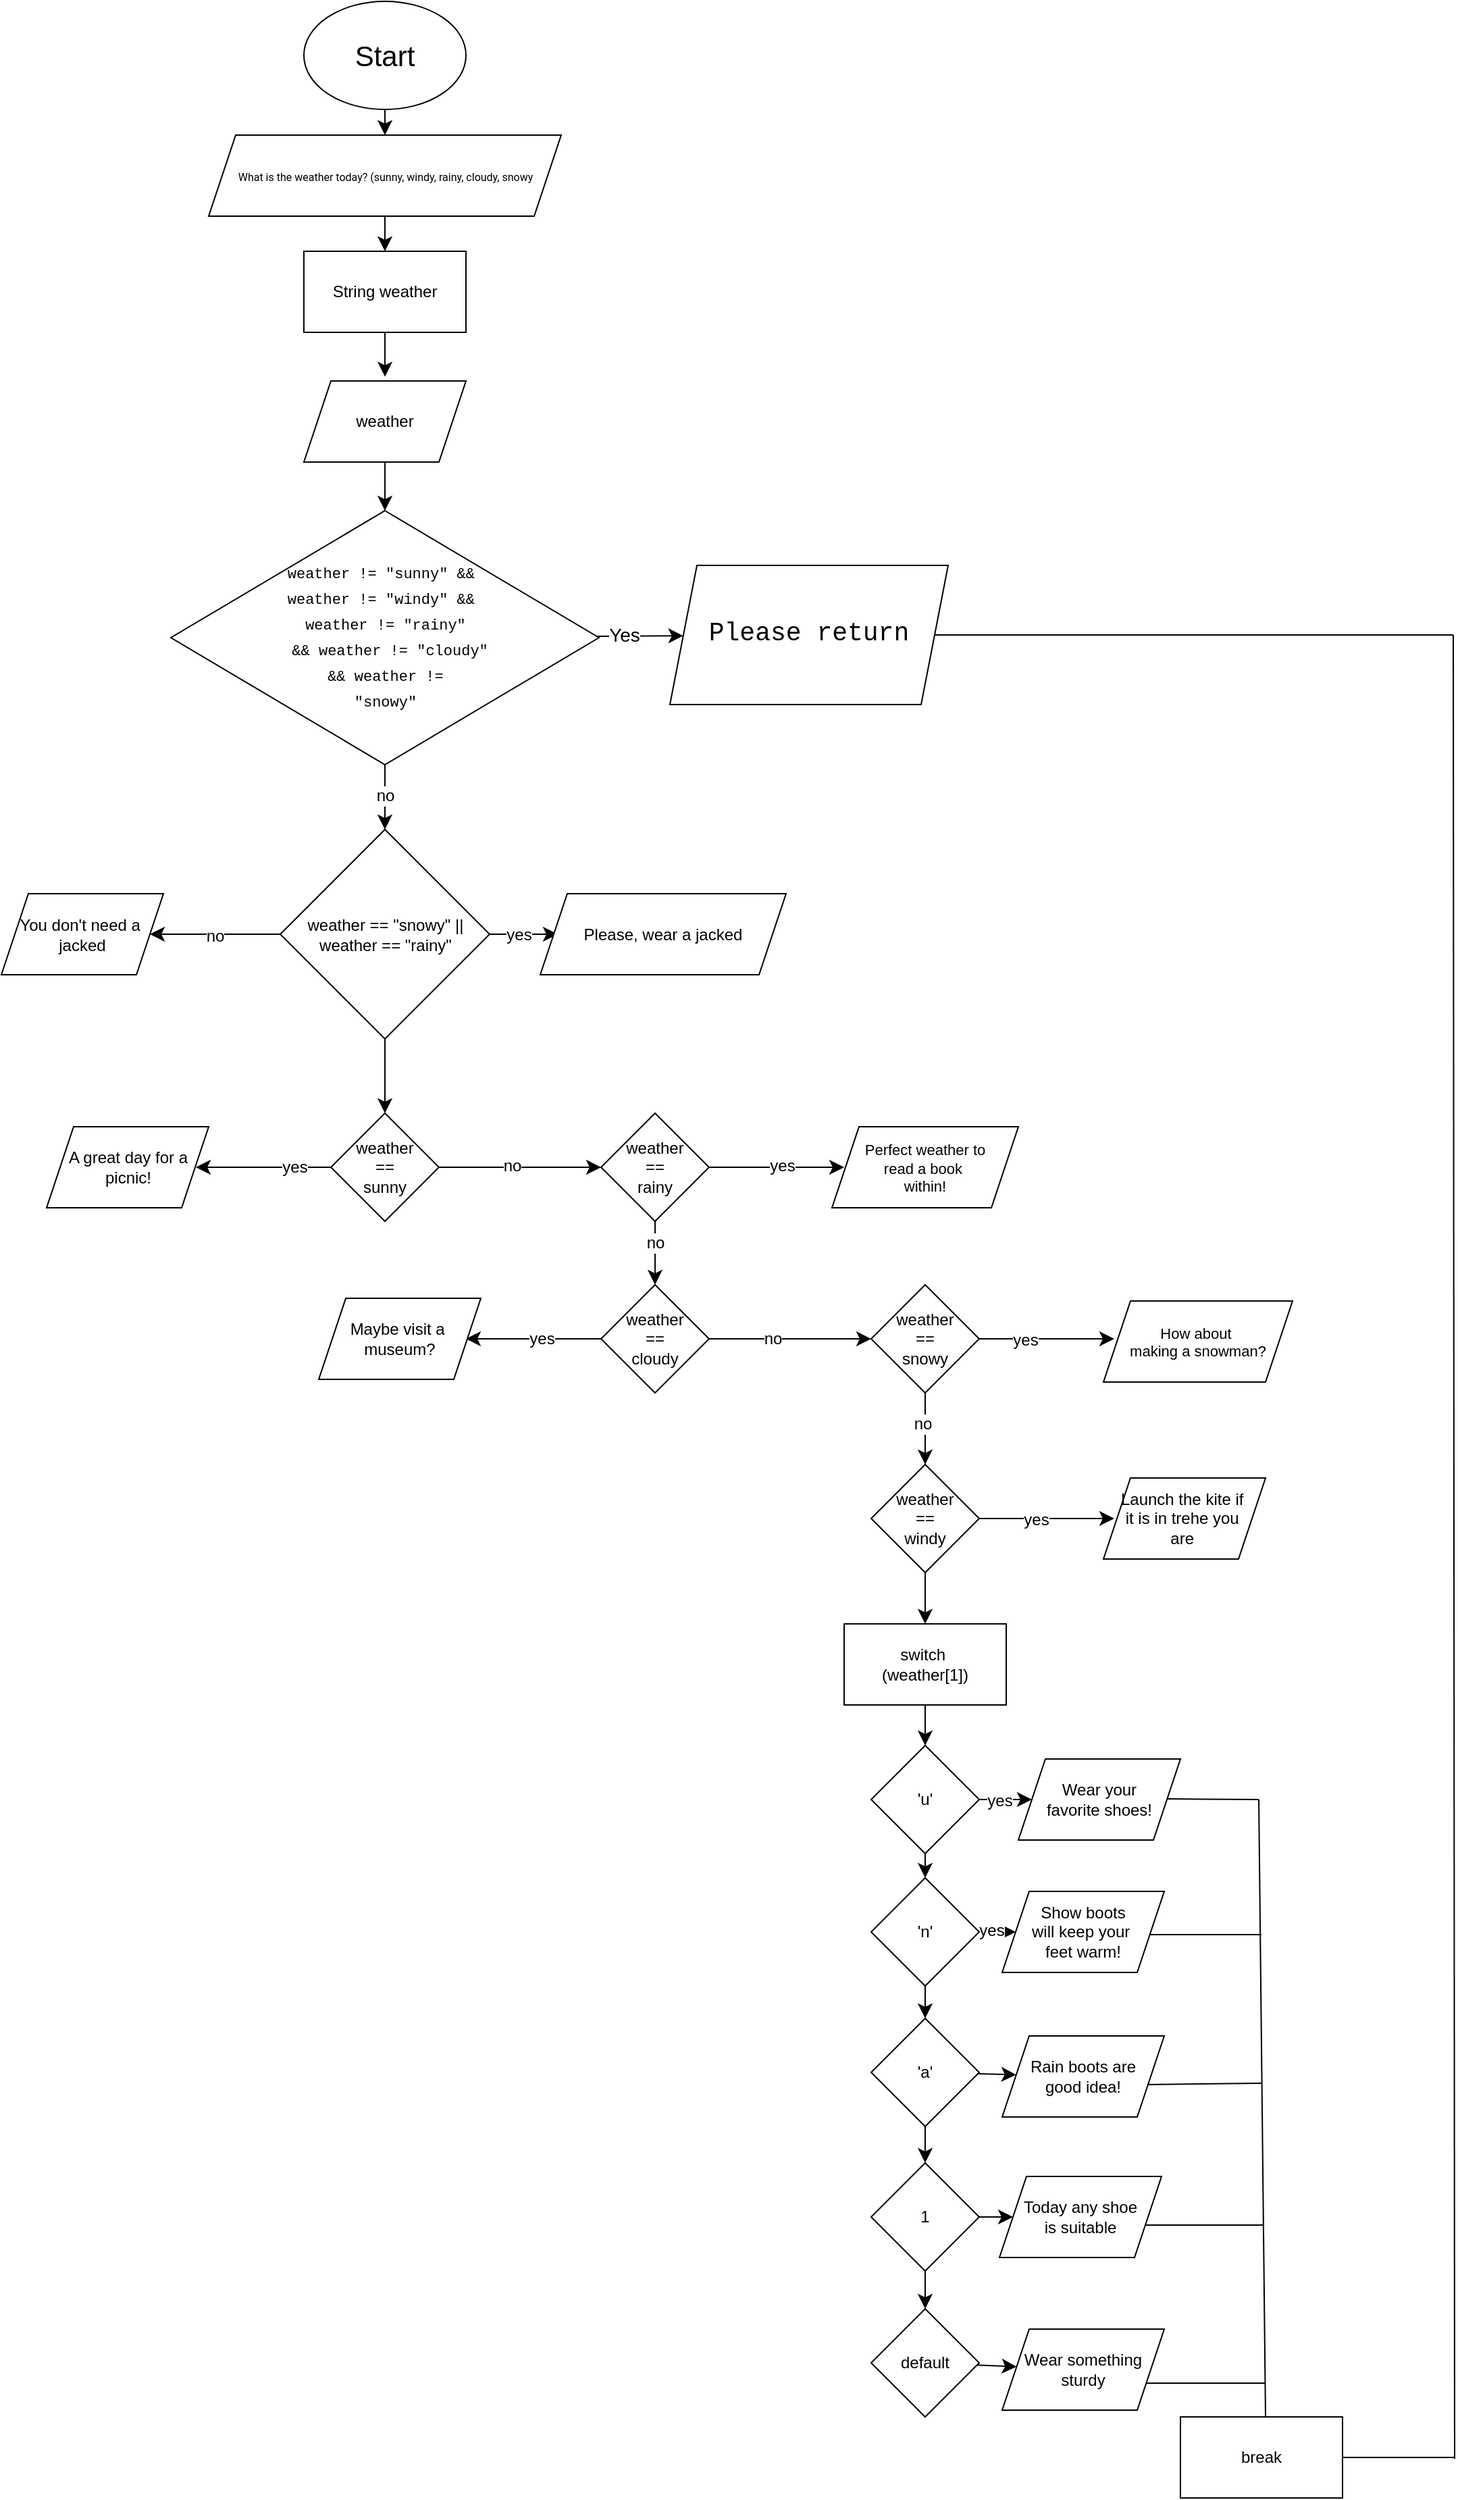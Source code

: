 <mxfile version="24.8.4">
  <diagram name="Сторінка-1" id="r1kVNLusah0mM83Z4e98">
    <mxGraphModel dx="3090" dy="1815" grid="0" gridSize="10" guides="1" tooltips="1" connect="1" arrows="1" fold="1" page="0" pageScale="1" pageWidth="827" pageHeight="1169" math="0" shadow="0">
      <root>
        <mxCell id="0" />
        <mxCell id="1" parent="0" />
        <mxCell id="-azDUG_442jtJClhi5t5-10" style="edgeStyle=none;curved=1;rounded=0;orthogonalLoop=1;jettySize=auto;html=1;entryX=0.5;entryY=0;entryDx=0;entryDy=0;fontSize=12;startSize=8;endSize=8;" edge="1" parent="1" source="-azDUG_442jtJClhi5t5-1" target="-azDUG_442jtJClhi5t5-4">
          <mxGeometry relative="1" as="geometry" />
        </mxCell>
        <mxCell id="-azDUG_442jtJClhi5t5-1" value="&lt;font style=&quot;font-size: 21px;&quot;&gt;Start&lt;/font&gt;" style="ellipse;whiteSpace=wrap;html=1;" vertex="1" parent="1">
          <mxGeometry x="139" y="73" width="120" height="80" as="geometry" />
        </mxCell>
        <mxCell id="-azDUG_442jtJClhi5t5-13" style="edgeStyle=none;curved=1;rounded=0;orthogonalLoop=1;jettySize=auto;html=1;fontSize=12;startSize=8;endSize=8;" edge="1" parent="1" source="-azDUG_442jtJClhi5t5-2">
          <mxGeometry relative="1" as="geometry">
            <mxPoint x="199" y="350.815" as="targetPoint" />
          </mxGeometry>
        </mxCell>
        <mxCell id="-azDUG_442jtJClhi5t5-2" value="String weather" style="rounded=0;whiteSpace=wrap;html=1;" vertex="1" parent="1">
          <mxGeometry x="139" y="258" width="120" height="60" as="geometry" />
        </mxCell>
        <mxCell id="-azDUG_442jtJClhi5t5-12" style="edgeStyle=none;curved=1;rounded=0;orthogonalLoop=1;jettySize=auto;html=1;entryX=0.5;entryY=0;entryDx=0;entryDy=0;fontSize=12;startSize=8;endSize=8;" edge="1" parent="1" source="-azDUG_442jtJClhi5t5-4" target="-azDUG_442jtJClhi5t5-2">
          <mxGeometry relative="1" as="geometry" />
        </mxCell>
        <mxCell id="-azDUG_442jtJClhi5t5-4" value="&lt;span style=&quot;font-family: Roboto, -apple-system, &amp;quot;apple color emoji&amp;quot;, BlinkMacSystemFont, &amp;quot;Segoe UI&amp;quot;, Roboto, Oxygen-Sans, Ubuntu, Cantarell, &amp;quot;Helvetica Neue&amp;quot;, sans-serif; text-align: start; white-space-collapse: preserve;&quot;&gt;&lt;font style=&quot;font-size: 8px;&quot;&gt;What is the weather today? (sunny, windy, rainy, cloudy, snowy&lt;/font&gt;&lt;/span&gt;" style="shape=parallelogram;perimeter=parallelogramPerimeter;whiteSpace=wrap;html=1;fixedSize=1;" vertex="1" parent="1">
          <mxGeometry x="68.5" y="172" width="261" height="60" as="geometry" />
        </mxCell>
        <mxCell id="-azDUG_442jtJClhi5t5-15" value="" style="edgeStyle=none;curved=1;rounded=0;orthogonalLoop=1;jettySize=auto;html=1;fontSize=12;startSize=8;endSize=8;" edge="1" parent="1" source="-azDUG_442jtJClhi5t5-6" target="-azDUG_442jtJClhi5t5-14">
          <mxGeometry relative="1" as="geometry" />
        </mxCell>
        <mxCell id="-azDUG_442jtJClhi5t5-6" value="weather" style="shape=parallelogram;perimeter=parallelogramPerimeter;whiteSpace=wrap;html=1;fixedSize=1;" vertex="1" parent="1">
          <mxGeometry x="139" y="354" width="120" height="60" as="geometry" />
        </mxCell>
        <mxCell id="-azDUG_442jtJClhi5t5-19" value="" style="edgeStyle=none;curved=1;rounded=0;orthogonalLoop=1;jettySize=auto;html=1;fontSize=12;startSize=8;endSize=8;" edge="1" parent="1" source="-azDUG_442jtJClhi5t5-14" target="-azDUG_442jtJClhi5t5-16">
          <mxGeometry relative="1" as="geometry" />
        </mxCell>
        <mxCell id="-azDUG_442jtJClhi5t5-20" value="&lt;font style=&quot;font-size: 14px;&quot;&gt;Yes&lt;/font&gt;" style="edgeLabel;html=1;align=center;verticalAlign=middle;resizable=0;points=[];fontSize=12;" vertex="1" connectable="0" parent="-azDUG_442jtJClhi5t5-19">
          <mxGeometry x="-0.37" y="1" relative="1" as="geometry">
            <mxPoint as="offset" />
          </mxGeometry>
        </mxCell>
        <mxCell id="-azDUG_442jtJClhi5t5-22" value="" style="edgeStyle=none;curved=1;rounded=0;orthogonalLoop=1;jettySize=auto;html=1;fontSize=12;startSize=8;endSize=8;" edge="1" parent="1" source="-azDUG_442jtJClhi5t5-14" target="-azDUG_442jtJClhi5t5-21">
          <mxGeometry relative="1" as="geometry" />
        </mxCell>
        <mxCell id="-azDUG_442jtJClhi5t5-23" value="no" style="edgeLabel;html=1;align=center;verticalAlign=middle;resizable=0;points=[];fontSize=12;" vertex="1" connectable="0" parent="-azDUG_442jtJClhi5t5-22">
          <mxGeometry x="-0.06" relative="1" as="geometry">
            <mxPoint as="offset" />
          </mxGeometry>
        </mxCell>
        <mxCell id="-azDUG_442jtJClhi5t5-14" value="&lt;div style=&quot;font-family: Consolas, &amp;quot;Courier New&amp;quot;, monospace; line-height: 19px; white-space: pre; font-size: 11px;&quot;&gt;weather != &quot;sunny&quot; &amp;amp;&amp;amp; &lt;/div&gt;&lt;div style=&quot;font-family: Consolas, &amp;quot;Courier New&amp;quot;, monospace; line-height: 19px; white-space: pre; font-size: 11px;&quot;&gt;weather != &quot;windy&quot; &amp;amp;&amp;amp; &lt;/div&gt;&lt;div style=&quot;font-family: Consolas, &amp;quot;Courier New&amp;quot;, monospace; line-height: 19px; white-space: pre; font-size: 11px;&quot;&gt;weather != &quot;rainy&quot;&lt;/div&gt;&lt;div style=&quot;font-family: Consolas, &amp;quot;Courier New&amp;quot;, monospace; line-height: 19px; white-space: pre; font-size: 11px;&quot;&gt; &amp;amp;&amp;amp; weather != &quot;cloudy&quot;&lt;/div&gt;&lt;div style=&quot;font-family: Consolas, &amp;quot;Courier New&amp;quot;, monospace; line-height: 19px; white-space: pre; font-size: 11px;&quot;&gt; &amp;amp;&amp;amp; weather != &lt;/div&gt;&lt;div style=&quot;font-family: Consolas, &amp;quot;Courier New&amp;quot;, monospace; line-height: 19px; white-space: pre; font-size: 11px;&quot;&gt;&quot;snowy&quot;&lt;/div&gt;" style="rhombus;whiteSpace=wrap;html=1;" vertex="1" parent="1">
          <mxGeometry x="40.5" y="450" width="317" height="188" as="geometry" />
        </mxCell>
        <mxCell id="-azDUG_442jtJClhi5t5-16" value="&lt;div style=&quot;font-family: Consolas, &amp;quot;Courier New&amp;quot;, monospace; line-height: 19px; white-space: pre;&quot;&gt;&lt;span style=&quot;font-size: 19px;&quot;&gt;Please return&lt;/span&gt;&lt;/div&gt;" style="shape=parallelogram;perimeter=parallelogramPerimeter;whiteSpace=wrap;html=1;fixedSize=1;" vertex="1" parent="1">
          <mxGeometry x="410" y="490.5" width="206" height="103" as="geometry" />
        </mxCell>
        <mxCell id="-azDUG_442jtJClhi5t5-25" value="" style="edgeStyle=none;curved=1;rounded=0;orthogonalLoop=1;jettySize=auto;html=1;fontSize=12;startSize=8;endSize=8;" edge="1" parent="1" source="-azDUG_442jtJClhi5t5-21">
          <mxGeometry relative="1" as="geometry">
            <mxPoint x="327" y="763.5" as="targetPoint" />
          </mxGeometry>
        </mxCell>
        <mxCell id="-azDUG_442jtJClhi5t5-26" value="yes" style="edgeLabel;html=1;align=center;verticalAlign=middle;resizable=0;points=[];fontSize=12;" vertex="1" connectable="0" parent="-azDUG_442jtJClhi5t5-25">
          <mxGeometry x="-0.162" relative="1" as="geometry">
            <mxPoint as="offset" />
          </mxGeometry>
        </mxCell>
        <mxCell id="-azDUG_442jtJClhi5t5-28" value="" style="edgeStyle=none;curved=1;rounded=0;orthogonalLoop=1;jettySize=auto;html=1;fontSize=12;startSize=8;endSize=8;" edge="1" parent="1" source="-azDUG_442jtJClhi5t5-21">
          <mxGeometry relative="1" as="geometry">
            <mxPoint x="25" y="763.5" as="targetPoint" />
          </mxGeometry>
        </mxCell>
        <mxCell id="-azDUG_442jtJClhi5t5-29" value="no" style="edgeLabel;html=1;align=center;verticalAlign=middle;resizable=0;points=[];fontSize=12;" vertex="1" connectable="0" parent="-azDUG_442jtJClhi5t5-28">
          <mxGeometry x="0.017" y="1" relative="1" as="geometry">
            <mxPoint as="offset" />
          </mxGeometry>
        </mxCell>
        <mxCell id="-azDUG_442jtJClhi5t5-31" value="" style="edgeStyle=none;curved=1;rounded=0;orthogonalLoop=1;jettySize=auto;html=1;fontSize=12;startSize=8;endSize=8;" edge="1" parent="1" source="-azDUG_442jtJClhi5t5-21" target="-azDUG_442jtJClhi5t5-30">
          <mxGeometry relative="1" as="geometry" />
        </mxCell>
        <mxCell id="-azDUG_442jtJClhi5t5-21" value="weather == &quot;snowy&quot; ||&lt;div&gt;weather == &quot;rainy&quot;&lt;/div&gt;" style="rhombus;whiteSpace=wrap;html=1;" vertex="1" parent="1">
          <mxGeometry x="121.5" y="686" width="155" height="155" as="geometry" />
        </mxCell>
        <mxCell id="-azDUG_442jtJClhi5t5-33" value="" style="edgeStyle=none;curved=1;rounded=0;orthogonalLoop=1;jettySize=auto;html=1;fontSize=12;startSize=8;endSize=8;" edge="1" parent="1" source="-azDUG_442jtJClhi5t5-30">
          <mxGeometry relative="1" as="geometry">
            <mxPoint x="59" y="936" as="targetPoint" />
          </mxGeometry>
        </mxCell>
        <mxCell id="-azDUG_442jtJClhi5t5-34" value="yes" style="edgeLabel;html=1;align=center;verticalAlign=middle;resizable=0;points=[];fontSize=12;" vertex="1" connectable="0" parent="-azDUG_442jtJClhi5t5-33">
          <mxGeometry x="-0.45" relative="1" as="geometry">
            <mxPoint as="offset" />
          </mxGeometry>
        </mxCell>
        <mxCell id="-azDUG_442jtJClhi5t5-36" value="" style="edgeStyle=none;curved=1;rounded=0;orthogonalLoop=1;jettySize=auto;html=1;fontSize=12;startSize=8;endSize=8;" edge="1" parent="1" source="-azDUG_442jtJClhi5t5-30" target="-azDUG_442jtJClhi5t5-35">
          <mxGeometry relative="1" as="geometry" />
        </mxCell>
        <mxCell id="-azDUG_442jtJClhi5t5-37" value="no" style="edgeLabel;html=1;align=center;verticalAlign=middle;resizable=0;points=[];fontSize=12;" vertex="1" connectable="0" parent="-azDUG_442jtJClhi5t5-36">
          <mxGeometry x="-0.103" y="1" relative="1" as="geometry">
            <mxPoint as="offset" />
          </mxGeometry>
        </mxCell>
        <mxCell id="-azDUG_442jtJClhi5t5-30" value="weather&lt;div&gt;==&lt;/div&gt;&lt;div&gt;sunny&lt;/div&gt;" style="rhombus;whiteSpace=wrap;html=1;" vertex="1" parent="1">
          <mxGeometry x="159" y="896" width="80" height="80" as="geometry" />
        </mxCell>
        <mxCell id="-azDUG_442jtJClhi5t5-39" value="" style="edgeStyle=none;curved=1;rounded=0;orthogonalLoop=1;jettySize=auto;html=1;fontSize=12;startSize=8;endSize=8;" edge="1" parent="1" source="-azDUG_442jtJClhi5t5-35">
          <mxGeometry relative="1" as="geometry">
            <mxPoint x="539" y="936.0" as="targetPoint" />
          </mxGeometry>
        </mxCell>
        <mxCell id="-azDUG_442jtJClhi5t5-40" value="yes" style="edgeLabel;html=1;align=center;verticalAlign=middle;resizable=0;points=[];fontSize=12;" vertex="1" connectable="0" parent="-azDUG_442jtJClhi5t5-39">
          <mxGeometry x="0.077" y="1" relative="1" as="geometry">
            <mxPoint as="offset" />
          </mxGeometry>
        </mxCell>
        <mxCell id="-azDUG_442jtJClhi5t5-42" value="" style="edgeStyle=none;curved=1;rounded=0;orthogonalLoop=1;jettySize=auto;html=1;fontSize=12;startSize=8;endSize=8;" edge="1" parent="1" source="-azDUG_442jtJClhi5t5-35" target="-azDUG_442jtJClhi5t5-41">
          <mxGeometry relative="1" as="geometry" />
        </mxCell>
        <mxCell id="-azDUG_442jtJClhi5t5-43" value="no" style="edgeLabel;html=1;align=center;verticalAlign=middle;resizable=0;points=[];fontSize=12;" vertex="1" connectable="0" parent="-azDUG_442jtJClhi5t5-42">
          <mxGeometry x="-0.311" relative="1" as="geometry">
            <mxPoint as="offset" />
          </mxGeometry>
        </mxCell>
        <mxCell id="-azDUG_442jtJClhi5t5-35" value="weather&lt;div&gt;==&lt;/div&gt;&lt;div&gt;rainy&lt;/div&gt;" style="rhombus;whiteSpace=wrap;html=1;" vertex="1" parent="1">
          <mxGeometry x="359" y="896" width="80" height="80" as="geometry" />
        </mxCell>
        <mxCell id="-azDUG_442jtJClhi5t5-45" value="" style="edgeStyle=none;curved=1;rounded=0;orthogonalLoop=1;jettySize=auto;html=1;fontSize=12;startSize=8;endSize=8;" edge="1" parent="1" source="-azDUG_442jtJClhi5t5-41">
          <mxGeometry relative="1" as="geometry">
            <mxPoint x="259.0" y="1063" as="targetPoint" />
          </mxGeometry>
        </mxCell>
        <mxCell id="-azDUG_442jtJClhi5t5-46" value="yes" style="edgeLabel;html=1;align=center;verticalAlign=middle;resizable=0;points=[];fontSize=12;" vertex="1" connectable="0" parent="-azDUG_442jtJClhi5t5-45">
          <mxGeometry x="-0.117" relative="1" as="geometry">
            <mxPoint as="offset" />
          </mxGeometry>
        </mxCell>
        <mxCell id="-azDUG_442jtJClhi5t5-48" value="" style="edgeStyle=none;curved=1;rounded=0;orthogonalLoop=1;jettySize=auto;html=1;fontSize=12;startSize=8;endSize=8;" edge="1" parent="1" source="-azDUG_442jtJClhi5t5-41" target="-azDUG_442jtJClhi5t5-47">
          <mxGeometry relative="1" as="geometry" />
        </mxCell>
        <mxCell id="-azDUG_442jtJClhi5t5-49" value="no" style="edgeLabel;html=1;align=center;verticalAlign=middle;resizable=0;points=[];fontSize=12;" vertex="1" connectable="0" parent="-azDUG_442jtJClhi5t5-48">
          <mxGeometry x="-0.228" relative="1" as="geometry">
            <mxPoint as="offset" />
          </mxGeometry>
        </mxCell>
        <mxCell id="-azDUG_442jtJClhi5t5-41" value="weather&lt;div&gt;==&lt;/div&gt;&lt;div&gt;cloudy&lt;/div&gt;" style="rhombus;whiteSpace=wrap;html=1;" vertex="1" parent="1">
          <mxGeometry x="359" y="1023" width="80" height="80" as="geometry" />
        </mxCell>
        <mxCell id="-azDUG_442jtJClhi5t5-51" value="" style="edgeStyle=none;curved=1;rounded=0;orthogonalLoop=1;jettySize=auto;html=1;fontSize=12;startSize=8;endSize=8;" edge="1" parent="1" source="-azDUG_442jtJClhi5t5-47">
          <mxGeometry relative="1" as="geometry">
            <mxPoint x="739" y="1063" as="targetPoint" />
          </mxGeometry>
        </mxCell>
        <mxCell id="-azDUG_442jtJClhi5t5-52" value="yes" style="edgeLabel;html=1;align=center;verticalAlign=middle;resizable=0;points=[];fontSize=12;" vertex="1" connectable="0" parent="-azDUG_442jtJClhi5t5-51">
          <mxGeometry x="-0.325" y="-1" relative="1" as="geometry">
            <mxPoint as="offset" />
          </mxGeometry>
        </mxCell>
        <mxCell id="-azDUG_442jtJClhi5t5-54" value="" style="edgeStyle=none;curved=1;rounded=0;orthogonalLoop=1;jettySize=auto;html=1;fontSize=12;startSize=8;endSize=8;" edge="1" parent="1" source="-azDUG_442jtJClhi5t5-47" target="-azDUG_442jtJClhi5t5-53">
          <mxGeometry relative="1" as="geometry" />
        </mxCell>
        <mxCell id="-azDUG_442jtJClhi5t5-55" value="no" style="edgeLabel;html=1;align=center;verticalAlign=middle;resizable=0;points=[];fontSize=12;" vertex="1" connectable="0" parent="-azDUG_442jtJClhi5t5-54">
          <mxGeometry x="-0.15" y="-2" relative="1" as="geometry">
            <mxPoint as="offset" />
          </mxGeometry>
        </mxCell>
        <mxCell id="-azDUG_442jtJClhi5t5-47" value="weather&lt;div&gt;==&lt;/div&gt;&lt;div&gt;snowy&lt;/div&gt;" style="rhombus;whiteSpace=wrap;html=1;" vertex="1" parent="1">
          <mxGeometry x="559" y="1023" width="80" height="80" as="geometry" />
        </mxCell>
        <mxCell id="-azDUG_442jtJClhi5t5-57" value="" style="edgeStyle=none;curved=1;rounded=0;orthogonalLoop=1;jettySize=auto;html=1;fontSize=12;startSize=8;endSize=8;" edge="1" parent="1" source="-azDUG_442jtJClhi5t5-53">
          <mxGeometry relative="1" as="geometry">
            <mxPoint x="739" y="1196" as="targetPoint" />
          </mxGeometry>
        </mxCell>
        <mxCell id="-azDUG_442jtJClhi5t5-69" value="yes" style="edgeLabel;html=1;align=center;verticalAlign=middle;resizable=0;points=[];fontSize=12;" vertex="1" connectable="0" parent="-azDUG_442jtJClhi5t5-57">
          <mxGeometry x="-0.171" y="-1" relative="1" as="geometry">
            <mxPoint as="offset" />
          </mxGeometry>
        </mxCell>
        <mxCell id="-azDUG_442jtJClhi5t5-71" value="" style="edgeStyle=none;curved=1;rounded=0;orthogonalLoop=1;jettySize=auto;html=1;fontSize=12;startSize=8;endSize=8;" edge="1" parent="1" source="-azDUG_442jtJClhi5t5-53" target="-azDUG_442jtJClhi5t5-70">
          <mxGeometry relative="1" as="geometry" />
        </mxCell>
        <mxCell id="-azDUG_442jtJClhi5t5-53" value="weather&lt;div&gt;==&lt;/div&gt;&lt;div&gt;windy&lt;/div&gt;" style="rhombus;whiteSpace=wrap;html=1;" vertex="1" parent="1">
          <mxGeometry x="559" y="1156" width="80" height="80" as="geometry" />
        </mxCell>
        <mxCell id="-azDUG_442jtJClhi5t5-59" value="A great day for a picnic!" style="shape=parallelogram;perimeter=parallelogramPerimeter;whiteSpace=wrap;html=1;fixedSize=1;" vertex="1" parent="1">
          <mxGeometry x="-51.5" y="906" width="120" height="60" as="geometry" />
        </mxCell>
        <mxCell id="-azDUG_442jtJClhi5t5-60" value="You don&#39;t need a&amp;nbsp;&lt;div&gt;jacked&lt;/div&gt;" style="shape=parallelogram;perimeter=parallelogramPerimeter;whiteSpace=wrap;html=1;fixedSize=1;" vertex="1" parent="1">
          <mxGeometry x="-85" y="733.5" width="120" height="60" as="geometry" />
        </mxCell>
        <mxCell id="-azDUG_442jtJClhi5t5-61" value="Please, wear a jacked" style="shape=parallelogram;perimeter=parallelogramPerimeter;whiteSpace=wrap;html=1;fixedSize=1;" vertex="1" parent="1">
          <mxGeometry x="314" y="733.5" width="182" height="60" as="geometry" />
        </mxCell>
        <mxCell id="-azDUG_442jtJClhi5t5-64" value="&lt;font style=&quot;font-size: 11px;&quot;&gt;Perfect weather to&lt;/font&gt;&lt;div style=&quot;font-size: 11px;&quot;&gt;&lt;font style=&quot;font-size: 11px;&quot;&gt;read a book&amp;nbsp;&lt;/font&gt;&lt;/div&gt;&lt;div style=&quot;font-size: 11px;&quot;&gt;&lt;font style=&quot;font-size: 11px;&quot;&gt;within!&lt;/font&gt;&lt;/div&gt;" style="shape=parallelogram;perimeter=parallelogramPerimeter;whiteSpace=wrap;html=1;fixedSize=1;" vertex="1" parent="1">
          <mxGeometry x="530" y="906" width="138" height="60" as="geometry" />
        </mxCell>
        <mxCell id="-azDUG_442jtJClhi5t5-65" value="Maybe visit a&amp;nbsp;&lt;div&gt;museum?&lt;/div&gt;" style="shape=parallelogram;perimeter=parallelogramPerimeter;whiteSpace=wrap;html=1;fixedSize=1;" vertex="1" parent="1">
          <mxGeometry x="150" y="1033" width="120" height="60" as="geometry" />
        </mxCell>
        <mxCell id="-azDUG_442jtJClhi5t5-67" value="&lt;font style=&quot;font-size: 11px;&quot;&gt;How about&amp;nbsp;&lt;/font&gt;&lt;div style=&quot;font-size: 11px;&quot;&gt;&lt;font style=&quot;font-size: 11px;&quot;&gt;making a snowman?&lt;/font&gt;&lt;/div&gt;" style="shape=parallelogram;perimeter=parallelogramPerimeter;whiteSpace=wrap;html=1;fixedSize=1;" vertex="1" parent="1">
          <mxGeometry x="731" y="1035" width="140" height="60" as="geometry" />
        </mxCell>
        <mxCell id="-azDUG_442jtJClhi5t5-68" value="Launch the kite if&amp;nbsp;&lt;div&gt;it is in trehe you&amp;nbsp;&lt;/div&gt;&lt;div&gt;are&amp;nbsp;&lt;/div&gt;" style="shape=parallelogram;perimeter=parallelogramPerimeter;whiteSpace=wrap;html=1;fixedSize=1;" vertex="1" parent="1">
          <mxGeometry x="731" y="1166" width="120" height="60" as="geometry" />
        </mxCell>
        <mxCell id="-azDUG_442jtJClhi5t5-73" value="" style="edgeStyle=none;curved=1;rounded=0;orthogonalLoop=1;jettySize=auto;html=1;fontSize=12;startSize=8;endSize=8;" edge="1" parent="1" source="-azDUG_442jtJClhi5t5-70" target="-azDUG_442jtJClhi5t5-72">
          <mxGeometry relative="1" as="geometry" />
        </mxCell>
        <mxCell id="-azDUG_442jtJClhi5t5-70" value="switch&amp;nbsp;&lt;div&gt;(weather[1])&lt;/div&gt;" style="whiteSpace=wrap;html=1;" vertex="1" parent="1">
          <mxGeometry x="539" y="1274" width="120" height="60" as="geometry" />
        </mxCell>
        <mxCell id="-azDUG_442jtJClhi5t5-75" value="" style="edgeStyle=none;curved=1;rounded=0;orthogonalLoop=1;jettySize=auto;html=1;fontSize=12;startSize=8;endSize=8;" edge="1" parent="1" source="-azDUG_442jtJClhi5t5-72" target="-azDUG_442jtJClhi5t5-74">
          <mxGeometry relative="1" as="geometry" />
        </mxCell>
        <mxCell id="-azDUG_442jtJClhi5t5-76" value="yes" style="edgeLabel;html=1;align=center;verticalAlign=middle;resizable=0;points=[];fontSize=12;" vertex="1" connectable="0" parent="-azDUG_442jtJClhi5t5-75">
          <mxGeometry x="-0.249" y="-1" relative="1" as="geometry">
            <mxPoint as="offset" />
          </mxGeometry>
        </mxCell>
        <mxCell id="-azDUG_442jtJClhi5t5-78" value="" style="edgeStyle=none;curved=1;rounded=0;orthogonalLoop=1;jettySize=auto;html=1;fontSize=12;startSize=8;endSize=8;" edge="1" parent="1" source="-azDUG_442jtJClhi5t5-72" target="-azDUG_442jtJClhi5t5-77">
          <mxGeometry relative="1" as="geometry" />
        </mxCell>
        <mxCell id="-azDUG_442jtJClhi5t5-72" value="&#39;u&#39;" style="rhombus;whiteSpace=wrap;html=1;" vertex="1" parent="1">
          <mxGeometry x="559" y="1364" width="80" height="80" as="geometry" />
        </mxCell>
        <mxCell id="-azDUG_442jtJClhi5t5-74" value="Wear your&lt;div&gt;favorite shoes!&lt;/div&gt;" style="shape=parallelogram;perimeter=parallelogramPerimeter;whiteSpace=wrap;html=1;fixedSize=1;" vertex="1" parent="1">
          <mxGeometry x="668" y="1374" width="120" height="60" as="geometry" />
        </mxCell>
        <mxCell id="-azDUG_442jtJClhi5t5-80" value="" style="edgeStyle=none;curved=1;rounded=0;orthogonalLoop=1;jettySize=auto;html=1;fontSize=12;startSize=8;endSize=8;" edge="1" parent="1" source="-azDUG_442jtJClhi5t5-77" target="-azDUG_442jtJClhi5t5-79">
          <mxGeometry relative="1" as="geometry" />
        </mxCell>
        <mxCell id="-azDUG_442jtJClhi5t5-81" value="yes" style="edgeLabel;html=1;align=center;verticalAlign=middle;resizable=0;points=[];fontSize=12;" vertex="1" connectable="0" parent="-azDUG_442jtJClhi5t5-80">
          <mxGeometry x="-0.324" y="1" relative="1" as="geometry">
            <mxPoint as="offset" />
          </mxGeometry>
        </mxCell>
        <mxCell id="-azDUG_442jtJClhi5t5-83" value="" style="edgeStyle=none;curved=1;rounded=0;orthogonalLoop=1;jettySize=auto;html=1;fontSize=12;startSize=8;endSize=8;" edge="1" parent="1" source="-azDUG_442jtJClhi5t5-77" target="-azDUG_442jtJClhi5t5-82">
          <mxGeometry relative="1" as="geometry" />
        </mxCell>
        <mxCell id="-azDUG_442jtJClhi5t5-77" value="&#39;n&#39;" style="rhombus;whiteSpace=wrap;html=1;" vertex="1" parent="1">
          <mxGeometry x="559" y="1462" width="80" height="80" as="geometry" />
        </mxCell>
        <mxCell id="-azDUG_442jtJClhi5t5-79" value="Show boots&lt;div&gt;will keep your&amp;nbsp;&lt;/div&gt;&lt;div&gt;feet warm!&lt;/div&gt;" style="shape=parallelogram;perimeter=parallelogramPerimeter;whiteSpace=wrap;html=1;fixedSize=1;" vertex="1" parent="1">
          <mxGeometry x="656" y="1472" width="120" height="60" as="geometry" />
        </mxCell>
        <mxCell id="-azDUG_442jtJClhi5t5-85" value="" style="edgeStyle=none;curved=1;rounded=0;orthogonalLoop=1;jettySize=auto;html=1;fontSize=12;startSize=8;endSize=8;" edge="1" parent="1" source="-azDUG_442jtJClhi5t5-82" target="-azDUG_442jtJClhi5t5-84">
          <mxGeometry relative="1" as="geometry" />
        </mxCell>
        <mxCell id="-azDUG_442jtJClhi5t5-87" value="" style="edgeStyle=none;curved=1;rounded=0;orthogonalLoop=1;jettySize=auto;html=1;fontSize=12;startSize=8;endSize=8;" edge="1" parent="1" source="-azDUG_442jtJClhi5t5-82" target="-azDUG_442jtJClhi5t5-86">
          <mxGeometry relative="1" as="geometry" />
        </mxCell>
        <mxCell id="-azDUG_442jtJClhi5t5-82" value="&#39;a&#39;" style="rhombus;whiteSpace=wrap;html=1;" vertex="1" parent="1">
          <mxGeometry x="559" y="1566" width="80" height="80" as="geometry" />
        </mxCell>
        <mxCell id="-azDUG_442jtJClhi5t5-84" value="Rain boots are&lt;div&gt;good idea!&lt;/div&gt;" style="shape=parallelogram;perimeter=parallelogramPerimeter;whiteSpace=wrap;html=1;fixedSize=1;" vertex="1" parent="1">
          <mxGeometry x="656" y="1579" width="120" height="60" as="geometry" />
        </mxCell>
        <mxCell id="-azDUG_442jtJClhi5t5-89" value="" style="edgeStyle=none;curved=1;rounded=0;orthogonalLoop=1;jettySize=auto;html=1;fontSize=12;startSize=8;endSize=8;" edge="1" parent="1" source="-azDUG_442jtJClhi5t5-86" target="-azDUG_442jtJClhi5t5-88">
          <mxGeometry relative="1" as="geometry" />
        </mxCell>
        <mxCell id="-azDUG_442jtJClhi5t5-91" value="" style="edgeStyle=none;curved=1;rounded=0;orthogonalLoop=1;jettySize=auto;html=1;fontSize=12;startSize=8;endSize=8;" edge="1" parent="1" source="-azDUG_442jtJClhi5t5-86" target="-azDUG_442jtJClhi5t5-90">
          <mxGeometry relative="1" as="geometry" />
        </mxCell>
        <mxCell id="-azDUG_442jtJClhi5t5-86" value="1" style="rhombus;whiteSpace=wrap;html=1;" vertex="1" parent="1">
          <mxGeometry x="559" y="1673" width="80" height="80" as="geometry" />
        </mxCell>
        <mxCell id="-azDUG_442jtJClhi5t5-88" value="Today any shoe&lt;div&gt;is suitable&lt;/div&gt;" style="shape=parallelogram;perimeter=parallelogramPerimeter;whiteSpace=wrap;html=1;fixedSize=1;" vertex="1" parent="1">
          <mxGeometry x="654" y="1683" width="120" height="60" as="geometry" />
        </mxCell>
        <mxCell id="-azDUG_442jtJClhi5t5-95" value="" style="edgeStyle=none;curved=1;rounded=0;orthogonalLoop=1;jettySize=auto;html=1;fontSize=12;startSize=8;endSize=8;" edge="1" parent="1" source="-azDUG_442jtJClhi5t5-90" target="-azDUG_442jtJClhi5t5-94">
          <mxGeometry relative="1" as="geometry" />
        </mxCell>
        <mxCell id="-azDUG_442jtJClhi5t5-90" value="default" style="rhombus;whiteSpace=wrap;html=1;" vertex="1" parent="1">
          <mxGeometry x="559" y="1781" width="80" height="80" as="geometry" />
        </mxCell>
        <mxCell id="-azDUG_442jtJClhi5t5-94" value="Wear something&lt;div&gt;sturdy&lt;/div&gt;" style="shape=parallelogram;perimeter=parallelogramPerimeter;whiteSpace=wrap;html=1;fixedSize=1;" vertex="1" parent="1">
          <mxGeometry x="656" y="1796" width="120" height="60" as="geometry" />
        </mxCell>
        <mxCell id="-azDUG_442jtJClhi5t5-99" value="" style="endArrow=none;html=1;rounded=0;fontSize=12;startSize=8;endSize=8;curved=1;" edge="1" parent="1">
          <mxGeometry width="50" height="50" relative="1" as="geometry">
            <mxPoint x="778" y="1403.52" as="sourcePoint" />
            <mxPoint x="846" y="1404" as="targetPoint" />
          </mxGeometry>
        </mxCell>
        <mxCell id="-azDUG_442jtJClhi5t5-100" value="" style="endArrow=none;html=1;rounded=0;fontSize=12;startSize=8;endSize=8;curved=1;" edge="1" parent="1">
          <mxGeometry width="50" height="50" relative="1" as="geometry">
            <mxPoint x="765" y="1504" as="sourcePoint" />
            <mxPoint x="848" y="1504" as="targetPoint" />
          </mxGeometry>
        </mxCell>
        <mxCell id="-azDUG_442jtJClhi5t5-101" value="" style="endArrow=none;html=1;rounded=0;fontSize=12;startSize=8;endSize=8;curved=1;" edge="1" parent="1">
          <mxGeometry width="50" height="50" relative="1" as="geometry">
            <mxPoint x="764" y="1615" as="sourcePoint" />
            <mxPoint x="848" y="1614" as="targetPoint" />
          </mxGeometry>
        </mxCell>
        <mxCell id="-azDUG_442jtJClhi5t5-102" value="" style="endArrow=none;html=1;rounded=0;fontSize=12;startSize=8;endSize=8;curved=1;" edge="1" parent="1">
          <mxGeometry width="50" height="50" relative="1" as="geometry">
            <mxPoint x="762" y="1719" as="sourcePoint" />
            <mxPoint x="850" y="1719" as="targetPoint" />
          </mxGeometry>
        </mxCell>
        <mxCell id="-azDUG_442jtJClhi5t5-103" value="" style="endArrow=none;html=1;rounded=0;fontSize=12;startSize=8;endSize=8;curved=1;" edge="1" parent="1">
          <mxGeometry width="50" height="50" relative="1" as="geometry">
            <mxPoint x="763" y="1836" as="sourcePoint" />
            <mxPoint x="851" y="1836" as="targetPoint" />
          </mxGeometry>
        </mxCell>
        <mxCell id="-azDUG_442jtJClhi5t5-104" value="" style="endArrow=none;html=1;rounded=0;fontSize=12;curved=1;" edge="1" parent="1">
          <mxGeometry width="50" height="50" relative="1" as="geometry">
            <mxPoint x="851" y="1861" as="sourcePoint" />
            <mxPoint x="846" y="1404" as="targetPoint" />
          </mxGeometry>
        </mxCell>
        <mxCell id="-azDUG_442jtJClhi5t5-105" value="break" style="rounded=0;whiteSpace=wrap;html=1;" vertex="1" parent="1">
          <mxGeometry x="788" y="1861" width="120" height="60" as="geometry" />
        </mxCell>
        <mxCell id="-azDUG_442jtJClhi5t5-106" value="" style="endArrow=none;html=1;rounded=0;fontSize=12;startSize=8;endSize=8;curved=1;entryX=1;entryY=0.5;entryDx=0;entryDy=0;" edge="1" parent="1" target="-azDUG_442jtJClhi5t5-16">
          <mxGeometry width="50" height="50" relative="1" as="geometry">
            <mxPoint x="990" y="542" as="sourcePoint" />
            <mxPoint x="774" y="725" as="targetPoint" />
          </mxGeometry>
        </mxCell>
        <mxCell id="-azDUG_442jtJClhi5t5-107" value="" style="endArrow=none;html=1;rounded=0;fontSize=12;startSize=8;endSize=8;curved=1;entryX=1;entryY=0.5;entryDx=0;entryDy=0;" edge="1" parent="1">
          <mxGeometry width="50" height="50" relative="1" as="geometry">
            <mxPoint x="991" y="1892" as="sourcePoint" />
            <mxPoint x="990" y="542" as="targetPoint" />
          </mxGeometry>
        </mxCell>
        <mxCell id="-azDUG_442jtJClhi5t5-108" value="" style="endArrow=none;html=1;rounded=0;fontSize=12;startSize=8;endSize=8;curved=1;exitX=1;exitY=0.5;exitDx=0;exitDy=0;" edge="1" parent="1" source="-azDUG_442jtJClhi5t5-105">
          <mxGeometry width="50" height="50" relative="1" as="geometry">
            <mxPoint x="927" y="1917" as="sourcePoint" />
            <mxPoint x="991" y="1891" as="targetPoint" />
          </mxGeometry>
        </mxCell>
      </root>
    </mxGraphModel>
  </diagram>
</mxfile>
